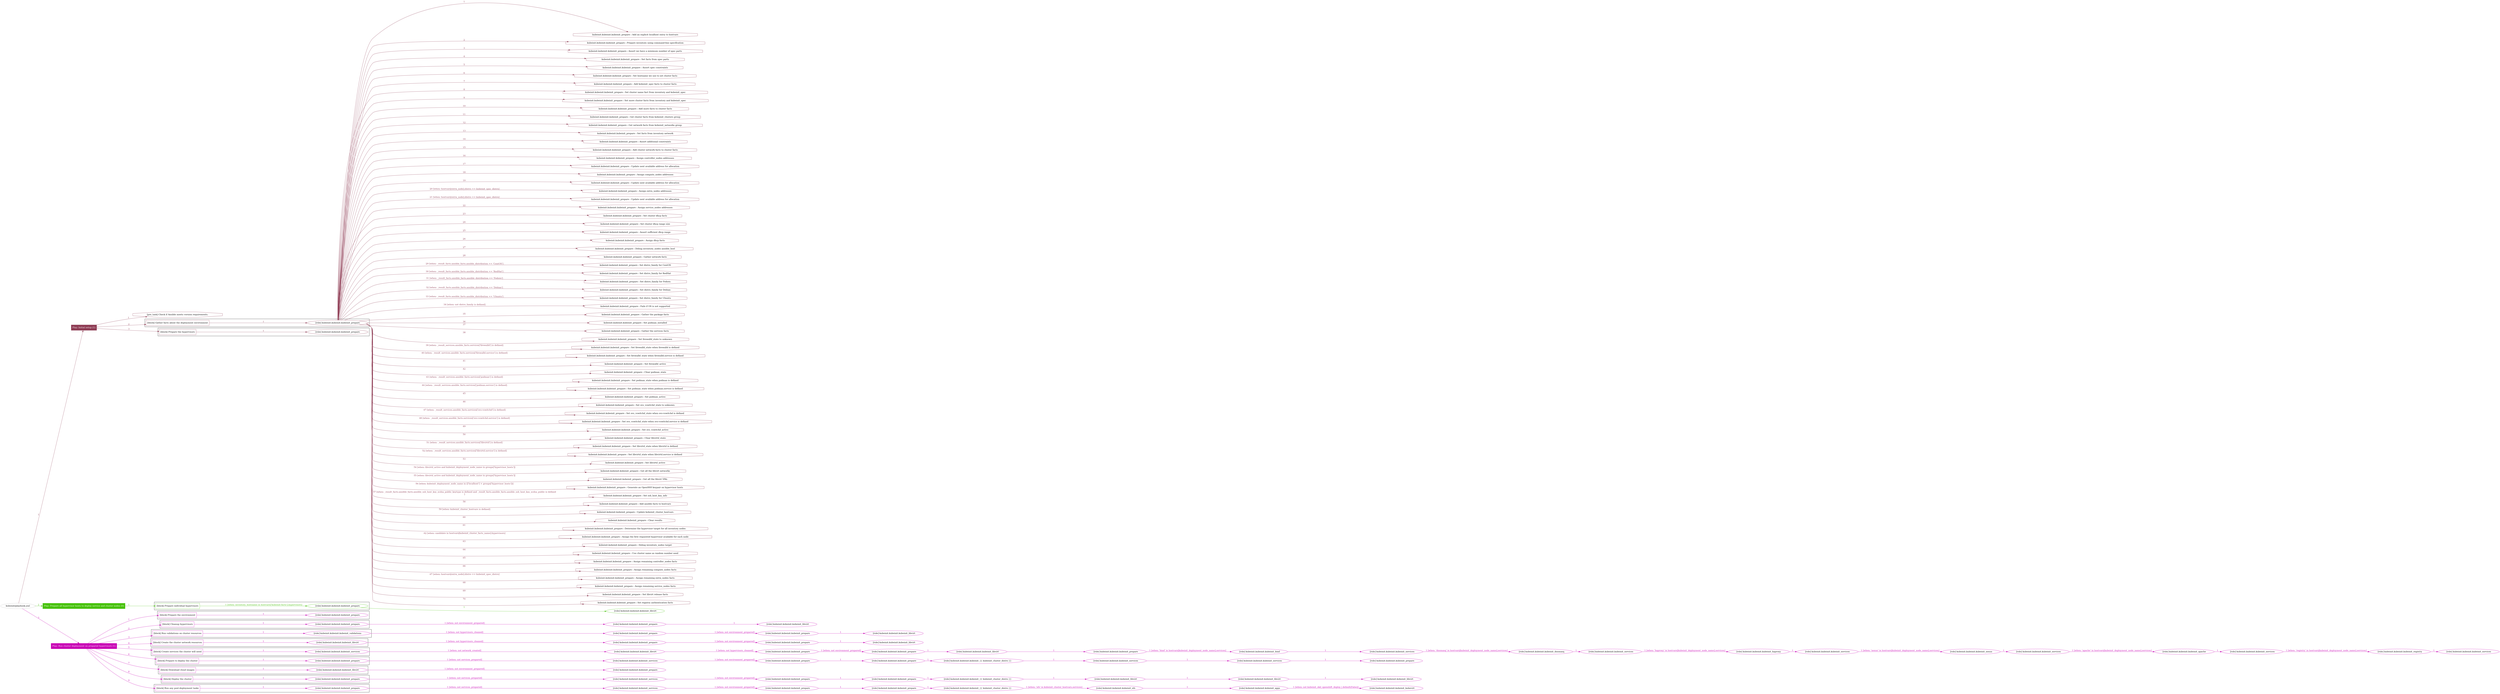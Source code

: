 digraph {
	graph [concentrate=true ordering=in rankdir=LR ratio=fill]
	edge [esep=5 sep=10]
	"kubeinit/playbook.yml" [id=root_node style=dotted]
	play_b53ccc27 [label="Play: Initial setup (1)" color="#8f3d55" fontcolor="#ffffff" id=play_b53ccc27 shape=box style=filled tooltip=localhost]
	"kubeinit/playbook.yml" -> play_b53ccc27 [label="1 " color="#8f3d55" fontcolor="#8f3d55" id=edge_a2b64531 labeltooltip="1 " tooltip="1 "]
	subgraph "kubeinit.kubeinit.kubeinit_prepare" {
		role_eaa604c5 [label="[role] kubeinit.kubeinit.kubeinit_prepare" color="#8f3d55" id=role_eaa604c5 tooltip="kubeinit.kubeinit.kubeinit_prepare"]
		task_4e0486e9 [label="kubeinit.kubeinit.kubeinit_prepare : Add an explicit localhost entry to hostvars" color="#8f3d55" id=task_4e0486e9 shape=octagon tooltip="kubeinit.kubeinit.kubeinit_prepare : Add an explicit localhost entry to hostvars"]
		role_eaa604c5 -> task_4e0486e9 [label="1 " color="#8f3d55" fontcolor="#8f3d55" id=edge_2cb90bc3 labeltooltip="1 " tooltip="1 "]
		task_867fd11f [label="kubeinit.kubeinit.kubeinit_prepare : Prepare inventory using command-line specification" color="#8f3d55" id=task_867fd11f shape=octagon tooltip="kubeinit.kubeinit.kubeinit_prepare : Prepare inventory using command-line specification"]
		role_eaa604c5 -> task_867fd11f [label="2 " color="#8f3d55" fontcolor="#8f3d55" id=edge_69ee9383 labeltooltip="2 " tooltip="2 "]
		task_b3f37970 [label="kubeinit.kubeinit.kubeinit_prepare : Assert we have a minimum number of spec parts" color="#8f3d55" id=task_b3f37970 shape=octagon tooltip="kubeinit.kubeinit.kubeinit_prepare : Assert we have a minimum number of spec parts"]
		role_eaa604c5 -> task_b3f37970 [label="3 " color="#8f3d55" fontcolor="#8f3d55" id=edge_4d21e872 labeltooltip="3 " tooltip="3 "]
		task_48a67c2f [label="kubeinit.kubeinit.kubeinit_prepare : Set facts from spec parts" color="#8f3d55" id=task_48a67c2f shape=octagon tooltip="kubeinit.kubeinit.kubeinit_prepare : Set facts from spec parts"]
		role_eaa604c5 -> task_48a67c2f [label="4 " color="#8f3d55" fontcolor="#8f3d55" id=edge_f0a61752 labeltooltip="4 " tooltip="4 "]
		task_0b2c2084 [label="kubeinit.kubeinit.kubeinit_prepare : Assert spec constraints" color="#8f3d55" id=task_0b2c2084 shape=octagon tooltip="kubeinit.kubeinit.kubeinit_prepare : Assert spec constraints"]
		role_eaa604c5 -> task_0b2c2084 [label="5 " color="#8f3d55" fontcolor="#8f3d55" id=edge_83e2375f labeltooltip="5 " tooltip="5 "]
		task_0965d0aa [label="kubeinit.kubeinit.kubeinit_prepare : Set hostname we use to set cluster facts" color="#8f3d55" id=task_0965d0aa shape=octagon tooltip="kubeinit.kubeinit.kubeinit_prepare : Set hostname we use to set cluster facts"]
		role_eaa604c5 -> task_0965d0aa [label="6 " color="#8f3d55" fontcolor="#8f3d55" id=edge_7f725c3b labeltooltip="6 " tooltip="6 "]
		task_0245fa4d [label="kubeinit.kubeinit.kubeinit_prepare : Add kubeinit_spec facts to cluster facts" color="#8f3d55" id=task_0245fa4d shape=octagon tooltip="kubeinit.kubeinit.kubeinit_prepare : Add kubeinit_spec facts to cluster facts"]
		role_eaa604c5 -> task_0245fa4d [label="7 " color="#8f3d55" fontcolor="#8f3d55" id=edge_f7c30aea labeltooltip="7 " tooltip="7 "]
		task_5cc9433d [label="kubeinit.kubeinit.kubeinit_prepare : Set cluster name fact from inventory and kubeinit_spec" color="#8f3d55" id=task_5cc9433d shape=octagon tooltip="kubeinit.kubeinit.kubeinit_prepare : Set cluster name fact from inventory and kubeinit_spec"]
		role_eaa604c5 -> task_5cc9433d [label="8 " color="#8f3d55" fontcolor="#8f3d55" id=edge_2c65ca0e labeltooltip="8 " tooltip="8 "]
		task_0e101115 [label="kubeinit.kubeinit.kubeinit_prepare : Set more cluster facts from inventory and kubeinit_spec" color="#8f3d55" id=task_0e101115 shape=octagon tooltip="kubeinit.kubeinit.kubeinit_prepare : Set more cluster facts from inventory and kubeinit_spec"]
		role_eaa604c5 -> task_0e101115 [label="9 " color="#8f3d55" fontcolor="#8f3d55" id=edge_b4786874 labeltooltip="9 " tooltip="9 "]
		task_d6265757 [label="kubeinit.kubeinit.kubeinit_prepare : Add more facts to cluster facts" color="#8f3d55" id=task_d6265757 shape=octagon tooltip="kubeinit.kubeinit.kubeinit_prepare : Add more facts to cluster facts"]
		role_eaa604c5 -> task_d6265757 [label="10 " color="#8f3d55" fontcolor="#8f3d55" id=edge_59792735 labeltooltip="10 " tooltip="10 "]
		task_76e09562 [label="kubeinit.kubeinit.kubeinit_prepare : Get cluster facts from kubeinit_clusters group" color="#8f3d55" id=task_76e09562 shape=octagon tooltip="kubeinit.kubeinit.kubeinit_prepare : Get cluster facts from kubeinit_clusters group"]
		role_eaa604c5 -> task_76e09562 [label="11 " color="#8f3d55" fontcolor="#8f3d55" id=edge_8967baab labeltooltip="11 " tooltip="11 "]
		task_b670b0bb [label="kubeinit.kubeinit.kubeinit_prepare : Get network facts from kubeinit_networks group" color="#8f3d55" id=task_b670b0bb shape=octagon tooltip="kubeinit.kubeinit.kubeinit_prepare : Get network facts from kubeinit_networks group"]
		role_eaa604c5 -> task_b670b0bb [label="12 " color="#8f3d55" fontcolor="#8f3d55" id=edge_9dd72fea labeltooltip="12 " tooltip="12 "]
		task_d91a5074 [label="kubeinit.kubeinit.kubeinit_prepare : Set facts from inventory network" color="#8f3d55" id=task_d91a5074 shape=octagon tooltip="kubeinit.kubeinit.kubeinit_prepare : Set facts from inventory network"]
		role_eaa604c5 -> task_d91a5074 [label="13 " color="#8f3d55" fontcolor="#8f3d55" id=edge_726fe489 labeltooltip="13 " tooltip="13 "]
		task_090859c0 [label="kubeinit.kubeinit.kubeinit_prepare : Assert additional constraints" color="#8f3d55" id=task_090859c0 shape=octagon tooltip="kubeinit.kubeinit.kubeinit_prepare : Assert additional constraints"]
		role_eaa604c5 -> task_090859c0 [label="14 " color="#8f3d55" fontcolor="#8f3d55" id=edge_3d830c4d labeltooltip="14 " tooltip="14 "]
		task_b1d04f80 [label="kubeinit.kubeinit.kubeinit_prepare : Add cluster network facts to cluster facts" color="#8f3d55" id=task_b1d04f80 shape=octagon tooltip="kubeinit.kubeinit.kubeinit_prepare : Add cluster network facts to cluster facts"]
		role_eaa604c5 -> task_b1d04f80 [label="15 " color="#8f3d55" fontcolor="#8f3d55" id=edge_efe2c4da labeltooltip="15 " tooltip="15 "]
		task_7257f704 [label="kubeinit.kubeinit.kubeinit_prepare : Assign controller_nodes addresses" color="#8f3d55" id=task_7257f704 shape=octagon tooltip="kubeinit.kubeinit.kubeinit_prepare : Assign controller_nodes addresses"]
		role_eaa604c5 -> task_7257f704 [label="16 " color="#8f3d55" fontcolor="#8f3d55" id=edge_bf18cb77 labeltooltip="16 " tooltip="16 "]
		task_5fca1272 [label="kubeinit.kubeinit.kubeinit_prepare : Update next available address for allocation" color="#8f3d55" id=task_5fca1272 shape=octagon tooltip="kubeinit.kubeinit.kubeinit_prepare : Update next available address for allocation"]
		role_eaa604c5 -> task_5fca1272 [label="17 " color="#8f3d55" fontcolor="#8f3d55" id=edge_38ec794c labeltooltip="17 " tooltip="17 "]
		task_a29eead5 [label="kubeinit.kubeinit.kubeinit_prepare : Assign compute_nodes addresses" color="#8f3d55" id=task_a29eead5 shape=octagon tooltip="kubeinit.kubeinit.kubeinit_prepare : Assign compute_nodes addresses"]
		role_eaa604c5 -> task_a29eead5 [label="18 " color="#8f3d55" fontcolor="#8f3d55" id=edge_3dac15bb labeltooltip="18 " tooltip="18 "]
		task_50302068 [label="kubeinit.kubeinit.kubeinit_prepare : Update next available address for allocation" color="#8f3d55" id=task_50302068 shape=octagon tooltip="kubeinit.kubeinit.kubeinit_prepare : Update next available address for allocation"]
		role_eaa604c5 -> task_50302068 [label="19 " color="#8f3d55" fontcolor="#8f3d55" id=edge_c511b9db labeltooltip="19 " tooltip="19 "]
		task_20b36266 [label="kubeinit.kubeinit.kubeinit_prepare : Assign extra_nodes addresses" color="#8f3d55" id=task_20b36266 shape=octagon tooltip="kubeinit.kubeinit.kubeinit_prepare : Assign extra_nodes addresses"]
		role_eaa604c5 -> task_20b36266 [label="20 [when: hostvars[extra_node].distro == kubeinit_spec_distro]" color="#8f3d55" fontcolor="#8f3d55" id=edge_87ab4d24 labeltooltip="20 [when: hostvars[extra_node].distro == kubeinit_spec_distro]" tooltip="20 [when: hostvars[extra_node].distro == kubeinit_spec_distro]"]
		task_471783a5 [label="kubeinit.kubeinit.kubeinit_prepare : Update next available address for allocation" color="#8f3d55" id=task_471783a5 shape=octagon tooltip="kubeinit.kubeinit.kubeinit_prepare : Update next available address for allocation"]
		role_eaa604c5 -> task_471783a5 [label="21 [when: hostvars[extra_node].distro == kubeinit_spec_distro]" color="#8f3d55" fontcolor="#8f3d55" id=edge_e97cd50e labeltooltip="21 [when: hostvars[extra_node].distro == kubeinit_spec_distro]" tooltip="21 [when: hostvars[extra_node].distro == kubeinit_spec_distro]"]
		task_e3bc59cd [label="kubeinit.kubeinit.kubeinit_prepare : Assign service_nodes addresses" color="#8f3d55" id=task_e3bc59cd shape=octagon tooltip="kubeinit.kubeinit.kubeinit_prepare : Assign service_nodes addresses"]
		role_eaa604c5 -> task_e3bc59cd [label="22 " color="#8f3d55" fontcolor="#8f3d55" id=edge_72684c02 labeltooltip="22 " tooltip="22 "]
		task_f1edf7f3 [label="kubeinit.kubeinit.kubeinit_prepare : Set cluster dhcp facts" color="#8f3d55" id=task_f1edf7f3 shape=octagon tooltip="kubeinit.kubeinit.kubeinit_prepare : Set cluster dhcp facts"]
		role_eaa604c5 -> task_f1edf7f3 [label="23 " color="#8f3d55" fontcolor="#8f3d55" id=edge_adda6da7 labeltooltip="23 " tooltip="23 "]
		task_5ecb8f6b [label="kubeinit.kubeinit.kubeinit_prepare : Set cluster dhcp range size" color="#8f3d55" id=task_5ecb8f6b shape=octagon tooltip="kubeinit.kubeinit.kubeinit_prepare : Set cluster dhcp range size"]
		role_eaa604c5 -> task_5ecb8f6b [label="24 " color="#8f3d55" fontcolor="#8f3d55" id=edge_7b5ee039 labeltooltip="24 " tooltip="24 "]
		task_13624d37 [label="kubeinit.kubeinit.kubeinit_prepare : Assert sufficient dhcp range" color="#8f3d55" id=task_13624d37 shape=octagon tooltip="kubeinit.kubeinit.kubeinit_prepare : Assert sufficient dhcp range"]
		role_eaa604c5 -> task_13624d37 [label="25 " color="#8f3d55" fontcolor="#8f3d55" id=edge_f013fd71 labeltooltip="25 " tooltip="25 "]
		task_36623e76 [label="kubeinit.kubeinit.kubeinit_prepare : Assign dhcp facts" color="#8f3d55" id=task_36623e76 shape=octagon tooltip="kubeinit.kubeinit.kubeinit_prepare : Assign dhcp facts"]
		role_eaa604c5 -> task_36623e76 [label="26 " color="#8f3d55" fontcolor="#8f3d55" id=edge_12ba1a0d labeltooltip="26 " tooltip="26 "]
		task_4d5a2288 [label="kubeinit.kubeinit.kubeinit_prepare : Debug inventory_nodes ansible_host" color="#8f3d55" id=task_4d5a2288 shape=octagon tooltip="kubeinit.kubeinit.kubeinit_prepare : Debug inventory_nodes ansible_host"]
		role_eaa604c5 -> task_4d5a2288 [label="27 " color="#8f3d55" fontcolor="#8f3d55" id=edge_98aa1bbb labeltooltip="27 " tooltip="27 "]
		task_7537fa9d [label="kubeinit.kubeinit.kubeinit_prepare : Gather network facts" color="#8f3d55" id=task_7537fa9d shape=octagon tooltip="kubeinit.kubeinit.kubeinit_prepare : Gather network facts"]
		role_eaa604c5 -> task_7537fa9d [label="28 " color="#8f3d55" fontcolor="#8f3d55" id=edge_03d0be12 labeltooltip="28 " tooltip="28 "]
		task_47b14a19 [label="kubeinit.kubeinit.kubeinit_prepare : Set distro_family for CentOS" color="#8f3d55" id=task_47b14a19 shape=octagon tooltip="kubeinit.kubeinit.kubeinit_prepare : Set distro_family for CentOS"]
		role_eaa604c5 -> task_47b14a19 [label="29 [when: _result_facts.ansible_facts.ansible_distribution == 'CentOS']" color="#8f3d55" fontcolor="#8f3d55" id=edge_46a9d71e labeltooltip="29 [when: _result_facts.ansible_facts.ansible_distribution == 'CentOS']" tooltip="29 [when: _result_facts.ansible_facts.ansible_distribution == 'CentOS']"]
		task_66a5dd86 [label="kubeinit.kubeinit.kubeinit_prepare : Set distro_family for RedHat" color="#8f3d55" id=task_66a5dd86 shape=octagon tooltip="kubeinit.kubeinit.kubeinit_prepare : Set distro_family for RedHat"]
		role_eaa604c5 -> task_66a5dd86 [label="30 [when: _result_facts.ansible_facts.ansible_distribution == 'RedHat']" color="#8f3d55" fontcolor="#8f3d55" id=edge_68a07678 labeltooltip="30 [when: _result_facts.ansible_facts.ansible_distribution == 'RedHat']" tooltip="30 [when: _result_facts.ansible_facts.ansible_distribution == 'RedHat']"]
		task_d8217acc [label="kubeinit.kubeinit.kubeinit_prepare : Set distro_family for Fedora" color="#8f3d55" id=task_d8217acc shape=octagon tooltip="kubeinit.kubeinit.kubeinit_prepare : Set distro_family for Fedora"]
		role_eaa604c5 -> task_d8217acc [label="31 [when: _result_facts.ansible_facts.ansible_distribution == 'Fedora']" color="#8f3d55" fontcolor="#8f3d55" id=edge_d3ee2706 labeltooltip="31 [when: _result_facts.ansible_facts.ansible_distribution == 'Fedora']" tooltip="31 [when: _result_facts.ansible_facts.ansible_distribution == 'Fedora']"]
		task_f74087ba [label="kubeinit.kubeinit.kubeinit_prepare : Set distro_family for Debian" color="#8f3d55" id=task_f74087ba shape=octagon tooltip="kubeinit.kubeinit.kubeinit_prepare : Set distro_family for Debian"]
		role_eaa604c5 -> task_f74087ba [label="32 [when: _result_facts.ansible_facts.ansible_distribution == 'Debian']" color="#8f3d55" fontcolor="#8f3d55" id=edge_fa9cda51 labeltooltip="32 [when: _result_facts.ansible_facts.ansible_distribution == 'Debian']" tooltip="32 [when: _result_facts.ansible_facts.ansible_distribution == 'Debian']"]
		task_5366e9f8 [label="kubeinit.kubeinit.kubeinit_prepare : Set distro_family for Ubuntu" color="#8f3d55" id=task_5366e9f8 shape=octagon tooltip="kubeinit.kubeinit.kubeinit_prepare : Set distro_family for Ubuntu"]
		role_eaa604c5 -> task_5366e9f8 [label="33 [when: _result_facts.ansible_facts.ansible_distribution == 'Ubuntu']" color="#8f3d55" fontcolor="#8f3d55" id=edge_f361af47 labeltooltip="33 [when: _result_facts.ansible_facts.ansible_distribution == 'Ubuntu']" tooltip="33 [when: _result_facts.ansible_facts.ansible_distribution == 'Ubuntu']"]
		task_478a6d43 [label="kubeinit.kubeinit.kubeinit_prepare : Fails if OS is not supported" color="#8f3d55" id=task_478a6d43 shape=octagon tooltip="kubeinit.kubeinit.kubeinit_prepare : Fails if OS is not supported"]
		role_eaa604c5 -> task_478a6d43 [label="34 [when: not distro_family is defined]" color="#8f3d55" fontcolor="#8f3d55" id=edge_91b6ad19 labeltooltip="34 [when: not distro_family is defined]" tooltip="34 [when: not distro_family is defined]"]
		task_d9a7777e [label="kubeinit.kubeinit.kubeinit_prepare : Gather the package facts" color="#8f3d55" id=task_d9a7777e shape=octagon tooltip="kubeinit.kubeinit.kubeinit_prepare : Gather the package facts"]
		role_eaa604c5 -> task_d9a7777e [label="35 " color="#8f3d55" fontcolor="#8f3d55" id=edge_eaddbc5a labeltooltip="35 " tooltip="35 "]
		task_9690ca39 [label="kubeinit.kubeinit.kubeinit_prepare : Set podman_installed" color="#8f3d55" id=task_9690ca39 shape=octagon tooltip="kubeinit.kubeinit.kubeinit_prepare : Set podman_installed"]
		role_eaa604c5 -> task_9690ca39 [label="36 " color="#8f3d55" fontcolor="#8f3d55" id=edge_415b3731 labeltooltip="36 " tooltip="36 "]
		task_cac86dc0 [label="kubeinit.kubeinit.kubeinit_prepare : Gather the services facts" color="#8f3d55" id=task_cac86dc0 shape=octagon tooltip="kubeinit.kubeinit.kubeinit_prepare : Gather the services facts"]
		role_eaa604c5 -> task_cac86dc0 [label="37 " color="#8f3d55" fontcolor="#8f3d55" id=edge_020d3ff1 labeltooltip="37 " tooltip="37 "]
		task_39c449c6 [label="kubeinit.kubeinit.kubeinit_prepare : Set firewalld_state to unknown" color="#8f3d55" id=task_39c449c6 shape=octagon tooltip="kubeinit.kubeinit.kubeinit_prepare : Set firewalld_state to unknown"]
		role_eaa604c5 -> task_39c449c6 [label="38 " color="#8f3d55" fontcolor="#8f3d55" id=edge_91c24b8f labeltooltip="38 " tooltip="38 "]
		task_d6422fed [label="kubeinit.kubeinit.kubeinit_prepare : Set firewalld_state when firewalld is defined" color="#8f3d55" id=task_d6422fed shape=octagon tooltip="kubeinit.kubeinit.kubeinit_prepare : Set firewalld_state when firewalld is defined"]
		role_eaa604c5 -> task_d6422fed [label="39 [when: _result_services.ansible_facts.services['firewalld'] is defined]" color="#8f3d55" fontcolor="#8f3d55" id=edge_3ffb337c labeltooltip="39 [when: _result_services.ansible_facts.services['firewalld'] is defined]" tooltip="39 [when: _result_services.ansible_facts.services['firewalld'] is defined]"]
		task_8d65c3bf [label="kubeinit.kubeinit.kubeinit_prepare : Set firewalld_state when firewalld.service is defined" color="#8f3d55" id=task_8d65c3bf shape=octagon tooltip="kubeinit.kubeinit.kubeinit_prepare : Set firewalld_state when firewalld.service is defined"]
		role_eaa604c5 -> task_8d65c3bf [label="40 [when: _result_services.ansible_facts.services['firewalld.service'] is defined]" color="#8f3d55" fontcolor="#8f3d55" id=edge_150c0c70 labeltooltip="40 [when: _result_services.ansible_facts.services['firewalld.service'] is defined]" tooltip="40 [when: _result_services.ansible_facts.services['firewalld.service'] is defined]"]
		task_e18ad85c [label="kubeinit.kubeinit.kubeinit_prepare : Set firewalld_active" color="#8f3d55" id=task_e18ad85c shape=octagon tooltip="kubeinit.kubeinit.kubeinit_prepare : Set firewalld_active"]
		role_eaa604c5 -> task_e18ad85c [label="41 " color="#8f3d55" fontcolor="#8f3d55" id=edge_e0c40d2e labeltooltip="41 " tooltip="41 "]
		task_cf801f4a [label="kubeinit.kubeinit.kubeinit_prepare : Clear podman_state" color="#8f3d55" id=task_cf801f4a shape=octagon tooltip="kubeinit.kubeinit.kubeinit_prepare : Clear podman_state"]
		role_eaa604c5 -> task_cf801f4a [label="42 " color="#8f3d55" fontcolor="#8f3d55" id=edge_7aebba25 labeltooltip="42 " tooltip="42 "]
		task_8fe79e8f [label="kubeinit.kubeinit.kubeinit_prepare : Set podman_state when podman is defined" color="#8f3d55" id=task_8fe79e8f shape=octagon tooltip="kubeinit.kubeinit.kubeinit_prepare : Set podman_state when podman is defined"]
		role_eaa604c5 -> task_8fe79e8f [label="43 [when: _result_services.ansible_facts.services['podman'] is defined]" color="#8f3d55" fontcolor="#8f3d55" id=edge_c4a16144 labeltooltip="43 [when: _result_services.ansible_facts.services['podman'] is defined]" tooltip="43 [when: _result_services.ansible_facts.services['podman'] is defined]"]
		task_33697f8d [label="kubeinit.kubeinit.kubeinit_prepare : Set podman_state when podman.service is defined" color="#8f3d55" id=task_33697f8d shape=octagon tooltip="kubeinit.kubeinit.kubeinit_prepare : Set podman_state when podman.service is defined"]
		role_eaa604c5 -> task_33697f8d [label="44 [when: _result_services.ansible_facts.services['podman.service'] is defined]" color="#8f3d55" fontcolor="#8f3d55" id=edge_58234830 labeltooltip="44 [when: _result_services.ansible_facts.services['podman.service'] is defined]" tooltip="44 [when: _result_services.ansible_facts.services['podman.service'] is defined]"]
		task_e28ce18f [label="kubeinit.kubeinit.kubeinit_prepare : Set podman_active" color="#8f3d55" id=task_e28ce18f shape=octagon tooltip="kubeinit.kubeinit.kubeinit_prepare : Set podman_active"]
		role_eaa604c5 -> task_e28ce18f [label="45 " color="#8f3d55" fontcolor="#8f3d55" id=edge_1739e597 labeltooltip="45 " tooltip="45 "]
		task_df50178b [label="kubeinit.kubeinit.kubeinit_prepare : Set ovs_vswitchd_state to unknown" color="#8f3d55" id=task_df50178b shape=octagon tooltip="kubeinit.kubeinit.kubeinit_prepare : Set ovs_vswitchd_state to unknown"]
		role_eaa604c5 -> task_df50178b [label="46 " color="#8f3d55" fontcolor="#8f3d55" id=edge_554bf47f labeltooltip="46 " tooltip="46 "]
		task_8ebd2424 [label="kubeinit.kubeinit.kubeinit_prepare : Set ovs_vswitchd_state when ovs-vswitchd is defined" color="#8f3d55" id=task_8ebd2424 shape=octagon tooltip="kubeinit.kubeinit.kubeinit_prepare : Set ovs_vswitchd_state when ovs-vswitchd is defined"]
		role_eaa604c5 -> task_8ebd2424 [label="47 [when: _result_services.ansible_facts.services['ovs-vswitchd'] is defined]" color="#8f3d55" fontcolor="#8f3d55" id=edge_06d86786 labeltooltip="47 [when: _result_services.ansible_facts.services['ovs-vswitchd'] is defined]" tooltip="47 [when: _result_services.ansible_facts.services['ovs-vswitchd'] is defined]"]
		task_4af6f435 [label="kubeinit.kubeinit.kubeinit_prepare : Set ovs_vswitchd_state when ovs-vswitchd.service is defined" color="#8f3d55" id=task_4af6f435 shape=octagon tooltip="kubeinit.kubeinit.kubeinit_prepare : Set ovs_vswitchd_state when ovs-vswitchd.service is defined"]
		role_eaa604c5 -> task_4af6f435 [label="48 [when: _result_services.ansible_facts.services['ovs-vswitchd.service'] is defined]" color="#8f3d55" fontcolor="#8f3d55" id=edge_aee50626 labeltooltip="48 [when: _result_services.ansible_facts.services['ovs-vswitchd.service'] is defined]" tooltip="48 [when: _result_services.ansible_facts.services['ovs-vswitchd.service'] is defined]"]
		task_dbd3c14f [label="kubeinit.kubeinit.kubeinit_prepare : Set ovs_vswitchd_active" color="#8f3d55" id=task_dbd3c14f shape=octagon tooltip="kubeinit.kubeinit.kubeinit_prepare : Set ovs_vswitchd_active"]
		role_eaa604c5 -> task_dbd3c14f [label="49 " color="#8f3d55" fontcolor="#8f3d55" id=edge_20a30327 labeltooltip="49 " tooltip="49 "]
		task_b5b3994c [label="kubeinit.kubeinit.kubeinit_prepare : Clear libvirtd_state" color="#8f3d55" id=task_b5b3994c shape=octagon tooltip="kubeinit.kubeinit.kubeinit_prepare : Clear libvirtd_state"]
		role_eaa604c5 -> task_b5b3994c [label="50 " color="#8f3d55" fontcolor="#8f3d55" id=edge_ff8bffff labeltooltip="50 " tooltip="50 "]
		task_cae2dbb7 [label="kubeinit.kubeinit.kubeinit_prepare : Set libvirtd_state when libvirtd is defined" color="#8f3d55" id=task_cae2dbb7 shape=octagon tooltip="kubeinit.kubeinit.kubeinit_prepare : Set libvirtd_state when libvirtd is defined"]
		role_eaa604c5 -> task_cae2dbb7 [label="51 [when: _result_services.ansible_facts.services['libvirtd'] is defined]" color="#8f3d55" fontcolor="#8f3d55" id=edge_22b71362 labeltooltip="51 [when: _result_services.ansible_facts.services['libvirtd'] is defined]" tooltip="51 [when: _result_services.ansible_facts.services['libvirtd'] is defined]"]
		task_289d2b8f [label="kubeinit.kubeinit.kubeinit_prepare : Set libvirtd_state when libvirtd.service is defined" color="#8f3d55" id=task_289d2b8f shape=octagon tooltip="kubeinit.kubeinit.kubeinit_prepare : Set libvirtd_state when libvirtd.service is defined"]
		role_eaa604c5 -> task_289d2b8f [label="52 [when: _result_services.ansible_facts.services['libvirtd.service'] is defined]" color="#8f3d55" fontcolor="#8f3d55" id=edge_90a1e5a3 labeltooltip="52 [when: _result_services.ansible_facts.services['libvirtd.service'] is defined]" tooltip="52 [when: _result_services.ansible_facts.services['libvirtd.service'] is defined]"]
		task_26e7b0c5 [label="kubeinit.kubeinit.kubeinit_prepare : Set libvirtd_active" color="#8f3d55" id=task_26e7b0c5 shape=octagon tooltip="kubeinit.kubeinit.kubeinit_prepare : Set libvirtd_active"]
		role_eaa604c5 -> task_26e7b0c5 [label="53 " color="#8f3d55" fontcolor="#8f3d55" id=edge_022b745c labeltooltip="53 " tooltip="53 "]
		task_21da26d1 [label="kubeinit.kubeinit.kubeinit_prepare : Get all the libvirt networks" color="#8f3d55" id=task_21da26d1 shape=octagon tooltip="kubeinit.kubeinit.kubeinit_prepare : Get all the libvirt networks"]
		role_eaa604c5 -> task_21da26d1 [label="54 [when: libvirtd_active and kubeinit_deployment_node_name in groups['hypervisor_hosts']]" color="#8f3d55" fontcolor="#8f3d55" id=edge_9121dd46 labeltooltip="54 [when: libvirtd_active and kubeinit_deployment_node_name in groups['hypervisor_hosts']]" tooltip="54 [when: libvirtd_active and kubeinit_deployment_node_name in groups['hypervisor_hosts']]"]
		task_7c16bc52 [label="kubeinit.kubeinit.kubeinit_prepare : Get all the libvirt VMs" color="#8f3d55" id=task_7c16bc52 shape=octagon tooltip="kubeinit.kubeinit.kubeinit_prepare : Get all the libvirt VMs"]
		role_eaa604c5 -> task_7c16bc52 [label="55 [when: libvirtd_active and kubeinit_deployment_node_name in groups['hypervisor_hosts']]" color="#8f3d55" fontcolor="#8f3d55" id=edge_88e07a96 labeltooltip="55 [when: libvirtd_active and kubeinit_deployment_node_name in groups['hypervisor_hosts']]" tooltip="55 [when: libvirtd_active and kubeinit_deployment_node_name in groups['hypervisor_hosts']]"]
		task_1af77ad1 [label="kubeinit.kubeinit.kubeinit_prepare : Generate an OpenSSH keypair on hypervisor hosts" color="#8f3d55" id=task_1af77ad1 shape=octagon tooltip="kubeinit.kubeinit.kubeinit_prepare : Generate an OpenSSH keypair on hypervisor hosts"]
		role_eaa604c5 -> task_1af77ad1 [label="56 [when: kubeinit_deployment_node_name in (['localhost'] + groups['hypervisor_hosts'])]" color="#8f3d55" fontcolor="#8f3d55" id=edge_9948625a labeltooltip="56 [when: kubeinit_deployment_node_name in (['localhost'] + groups['hypervisor_hosts'])]" tooltip="56 [when: kubeinit_deployment_node_name in (['localhost'] + groups['hypervisor_hosts'])]"]
		task_62a838bf [label="kubeinit.kubeinit.kubeinit_prepare : Set ssh_host_key_info" color="#8f3d55" id=task_62a838bf shape=octagon tooltip="kubeinit.kubeinit.kubeinit_prepare : Set ssh_host_key_info"]
		role_eaa604c5 -> task_62a838bf [label="57 [when: _result_facts.ansible_facts.ansible_ssh_host_key_ecdsa_public_keytype is defined and _result_facts.ansible_facts.ansible_ssh_host_key_ecdsa_public is defined
]" color="#8f3d55" fontcolor="#8f3d55" id=edge_202697ee labeltooltip="57 [when: _result_facts.ansible_facts.ansible_ssh_host_key_ecdsa_public_keytype is defined and _result_facts.ansible_facts.ansible_ssh_host_key_ecdsa_public is defined
]" tooltip="57 [when: _result_facts.ansible_facts.ansible_ssh_host_key_ecdsa_public_keytype is defined and _result_facts.ansible_facts.ansible_ssh_host_key_ecdsa_public is defined
]"]
		task_5d25bd8d [label="kubeinit.kubeinit.kubeinit_prepare : Add ansible facts to hostvars" color="#8f3d55" id=task_5d25bd8d shape=octagon tooltip="kubeinit.kubeinit.kubeinit_prepare : Add ansible facts to hostvars"]
		role_eaa604c5 -> task_5d25bd8d [label="58 " color="#8f3d55" fontcolor="#8f3d55" id=edge_a9031830 labeltooltip="58 " tooltip="58 "]
		task_3eab1c7d [label="kubeinit.kubeinit.kubeinit_prepare : Update kubeinit_cluster_hostvars" color="#8f3d55" id=task_3eab1c7d shape=octagon tooltip="kubeinit.kubeinit.kubeinit_prepare : Update kubeinit_cluster_hostvars"]
		role_eaa604c5 -> task_3eab1c7d [label="59 [when: kubeinit_cluster_hostvars is defined]" color="#8f3d55" fontcolor="#8f3d55" id=edge_de2dae13 labeltooltip="59 [when: kubeinit_cluster_hostvars is defined]" tooltip="59 [when: kubeinit_cluster_hostvars is defined]"]
		task_5cdfff9b [label="kubeinit.kubeinit.kubeinit_prepare : Clear results" color="#8f3d55" id=task_5cdfff9b shape=octagon tooltip="kubeinit.kubeinit.kubeinit_prepare : Clear results"]
		role_eaa604c5 -> task_5cdfff9b [label="60 " color="#8f3d55" fontcolor="#8f3d55" id=edge_5e263871 labeltooltip="60 " tooltip="60 "]
		task_ece8bc03 [label="kubeinit.kubeinit.kubeinit_prepare : Determine the hypervisor target for all inventory nodes" color="#8f3d55" id=task_ece8bc03 shape=octagon tooltip="kubeinit.kubeinit.kubeinit_prepare : Determine the hypervisor target for all inventory nodes"]
		role_eaa604c5 -> task_ece8bc03 [label="61 " color="#8f3d55" fontcolor="#8f3d55" id=edge_73a2e576 labeltooltip="61 " tooltip="61 "]
		task_19c0e8bf [label="kubeinit.kubeinit.kubeinit_prepare : Assign the first requested hypervisor available for each node" color="#8f3d55" id=task_19c0e8bf shape=octagon tooltip="kubeinit.kubeinit.kubeinit_prepare : Assign the first requested hypervisor available for each node"]
		role_eaa604c5 -> task_19c0e8bf [label="62 [when: candidate in hostvars[kubeinit_cluster_facts_name].hypervisors]" color="#8f3d55" fontcolor="#8f3d55" id=edge_f1901f73 labeltooltip="62 [when: candidate in hostvars[kubeinit_cluster_facts_name].hypervisors]" tooltip="62 [when: candidate in hostvars[kubeinit_cluster_facts_name].hypervisors]"]
		task_0a64694c [label="kubeinit.kubeinit.kubeinit_prepare : Debug inventory_nodes target" color="#8f3d55" id=task_0a64694c shape=octagon tooltip="kubeinit.kubeinit.kubeinit_prepare : Debug inventory_nodes target"]
		role_eaa604c5 -> task_0a64694c [label="63 " color="#8f3d55" fontcolor="#8f3d55" id=edge_068c8340 labeltooltip="63 " tooltip="63 "]
		task_345b8d41 [label="kubeinit.kubeinit.kubeinit_prepare : Use cluster name as random number seed" color="#8f3d55" id=task_345b8d41 shape=octagon tooltip="kubeinit.kubeinit.kubeinit_prepare : Use cluster name as random number seed"]
		role_eaa604c5 -> task_345b8d41 [label="64 " color="#8f3d55" fontcolor="#8f3d55" id=edge_528ee581 labeltooltip="64 " tooltip="64 "]
		task_4661fffa [label="kubeinit.kubeinit.kubeinit_prepare : Assign remaining controller_nodes facts" color="#8f3d55" id=task_4661fffa shape=octagon tooltip="kubeinit.kubeinit.kubeinit_prepare : Assign remaining controller_nodes facts"]
		role_eaa604c5 -> task_4661fffa [label="65 " color="#8f3d55" fontcolor="#8f3d55" id=edge_c76168be labeltooltip="65 " tooltip="65 "]
		task_b27fb7ac [label="kubeinit.kubeinit.kubeinit_prepare : Assign remaining compute_nodes facts" color="#8f3d55" id=task_b27fb7ac shape=octagon tooltip="kubeinit.kubeinit.kubeinit_prepare : Assign remaining compute_nodes facts"]
		role_eaa604c5 -> task_b27fb7ac [label="66 " color="#8f3d55" fontcolor="#8f3d55" id=edge_ab7536bc labeltooltip="66 " tooltip="66 "]
		task_8d02eafa [label="kubeinit.kubeinit.kubeinit_prepare : Assign remaining extra_nodes facts" color="#8f3d55" id=task_8d02eafa shape=octagon tooltip="kubeinit.kubeinit.kubeinit_prepare : Assign remaining extra_nodes facts"]
		role_eaa604c5 -> task_8d02eafa [label="67 [when: hostvars[extra_node].distro == kubeinit_spec_distro]" color="#8f3d55" fontcolor="#8f3d55" id=edge_83116a92 labeltooltip="67 [when: hostvars[extra_node].distro == kubeinit_spec_distro]" tooltip="67 [when: hostvars[extra_node].distro == kubeinit_spec_distro]"]
		task_8463f1f4 [label="kubeinit.kubeinit.kubeinit_prepare : Assign remaining service_nodes facts" color="#8f3d55" id=task_8463f1f4 shape=octagon tooltip="kubeinit.kubeinit.kubeinit_prepare : Assign remaining service_nodes facts"]
		role_eaa604c5 -> task_8463f1f4 [label="68 " color="#8f3d55" fontcolor="#8f3d55" id=edge_868ca411 labeltooltip="68 " tooltip="68 "]
		task_fdd90797 [label="kubeinit.kubeinit.kubeinit_prepare : Set libvirt release facts" color="#8f3d55" id=task_fdd90797 shape=octagon tooltip="kubeinit.kubeinit.kubeinit_prepare : Set libvirt release facts"]
		role_eaa604c5 -> task_fdd90797 [label="69 " color="#8f3d55" fontcolor="#8f3d55" id=edge_e5409281 labeltooltip="69 " tooltip="69 "]
		task_4181d7c8 [label="kubeinit.kubeinit.kubeinit_prepare : Set registry authentication facts" color="#8f3d55" id=task_4181d7c8 shape=octagon tooltip="kubeinit.kubeinit.kubeinit_prepare : Set registry authentication facts"]
		role_eaa604c5 -> task_4181d7c8 [label="70 " color="#8f3d55" fontcolor="#8f3d55" id=edge_8e74c29d labeltooltip="70 " tooltip="70 "]
	}
	subgraph "kubeinit.kubeinit.kubeinit_prepare" {
		role_1aa0acac [label="[role] kubeinit.kubeinit.kubeinit_prepare" color="#8f3d55" id=role_1aa0acac tooltip="kubeinit.kubeinit.kubeinit_prepare"]
	}
	subgraph "Play: Initial setup (1)" {
		pre_task_ad00057a [label="[pre_task] Check if Ansible meets version requirements." color="#8f3d55" id=pre_task_ad00057a shape=octagon tooltip="Check if Ansible meets version requirements."]
		play_b53ccc27 -> pre_task_ad00057a [label="1 " color="#8f3d55" fontcolor="#8f3d55" id=edge_0e30a997 labeltooltip="1 " tooltip="1 "]
		play_b53ccc27 -> block_90c13c98 [label=2 color="#8f3d55" fontcolor="#8f3d55" id=edge_50279ce3 labeltooltip=2 tooltip=2]
		subgraph cluster_block_90c13c98 {
			block_90c13c98 [label="[block] Gather facts about the deployment environment" color="#8f3d55" id=block_90c13c98 labeltooltip="Gather facts about the deployment environment" shape=box tooltip="Gather facts about the deployment environment"]
			block_90c13c98 -> role_eaa604c5 [label="1 " color="#8f3d55" fontcolor="#8f3d55" id=edge_648b36da labeltooltip="1 " tooltip="1 "]
		}
		play_b53ccc27 -> block_611607d5 [label=3 color="#8f3d55" fontcolor="#8f3d55" id=edge_08c1c1d1 labeltooltip=3 tooltip=3]
		subgraph cluster_block_611607d5 {
			block_611607d5 [label="[block] Prepare the hypervisors" color="#8f3d55" id=block_611607d5 labeltooltip="Prepare the hypervisors" shape=box tooltip="Prepare the hypervisors"]
			block_611607d5 -> role_1aa0acac [label="1 " color="#8f3d55" fontcolor="#8f3d55" id=edge_e562b025 labeltooltip="1 " tooltip="1 "]
		}
	}
	play_374768b0 [label="Play: Prepare all hypervisor hosts to deploy service and cluster nodes (0)" color="#47c20a" fontcolor="#ffffff" id=play_374768b0 shape=box style=filled tooltip="Play: Prepare all hypervisor hosts to deploy service and cluster nodes (0)"]
	"kubeinit/playbook.yml" -> play_374768b0 [label="2 " color="#47c20a" fontcolor="#47c20a" id=edge_6b64fa32 labeltooltip="2 " tooltip="2 "]
	subgraph "kubeinit.kubeinit.kubeinit_libvirt" {
		role_c6c9a93f [label="[role] kubeinit.kubeinit.kubeinit_libvirt" color="#47c20a" id=role_c6c9a93f tooltip="kubeinit.kubeinit.kubeinit_libvirt"]
	}
	subgraph "kubeinit.kubeinit.kubeinit_prepare" {
		role_361911b2 [label="[role] kubeinit.kubeinit.kubeinit_prepare" color="#47c20a" id=role_361911b2 tooltip="kubeinit.kubeinit.kubeinit_prepare"]
		role_361911b2 -> role_c6c9a93f [label="1 " color="#47c20a" fontcolor="#47c20a" id=edge_99c99758 labeltooltip="1 " tooltip="1 "]
	}
	subgraph "Play: Prepare all hypervisor hosts to deploy service and cluster nodes (0)" {
		play_374768b0 -> block_3929a970 [label=1 color="#47c20a" fontcolor="#47c20a" id=edge_49c0574f labeltooltip=1 tooltip=1]
		subgraph cluster_block_3929a970 {
			block_3929a970 [label="[block] Prepare individual hypervisors" color="#47c20a" id=block_3929a970 labeltooltip="Prepare individual hypervisors" shape=box tooltip="Prepare individual hypervisors"]
			block_3929a970 -> role_361911b2 [label="1 [when: inventory_hostname in hostvars['kubeinit-facts'].hypervisors]" color="#47c20a" fontcolor="#47c20a" id=edge_aa1c5306 labeltooltip="1 [when: inventory_hostname in hostvars['kubeinit-facts'].hypervisors]" tooltip="1 [when: inventory_hostname in hostvars['kubeinit-facts'].hypervisors]"]
		}
	}
	play_dc231dcc [label="Play: Run cluster deployment on prepared hypervisors (1)" color="#c903b5" fontcolor="#ffffff" id=play_dc231dcc shape=box style=filled tooltip=localhost]
	"kubeinit/playbook.yml" -> play_dc231dcc [label="3 " color="#c903b5" fontcolor="#c903b5" id=edge_0d6f6a25 labeltooltip="3 " tooltip="3 "]
	subgraph "kubeinit.kubeinit.kubeinit_prepare" {
		role_30903fd5 [label="[role] kubeinit.kubeinit.kubeinit_prepare" color="#c903b5" id=role_30903fd5 tooltip="kubeinit.kubeinit.kubeinit_prepare"]
	}
	subgraph "kubeinit.kubeinit.kubeinit_libvirt" {
		role_a250a994 [label="[role] kubeinit.kubeinit.kubeinit_libvirt" color="#c903b5" id=role_a250a994 tooltip="kubeinit.kubeinit.kubeinit_libvirt"]
	}
	subgraph "kubeinit.kubeinit.kubeinit_prepare" {
		role_802da582 [label="[role] kubeinit.kubeinit.kubeinit_prepare" color="#c903b5" id=role_802da582 tooltip="kubeinit.kubeinit.kubeinit_prepare"]
		role_802da582 -> role_a250a994 [label="1 " color="#c903b5" fontcolor="#c903b5" id=edge_32f45668 labeltooltip="1 " tooltip="1 "]
	}
	subgraph "kubeinit.kubeinit.kubeinit_prepare" {
		role_60842ec0 [label="[role] kubeinit.kubeinit.kubeinit_prepare" color="#c903b5" id=role_60842ec0 tooltip="kubeinit.kubeinit.kubeinit_prepare"]
		role_60842ec0 -> role_802da582 [label="1 [when: not environment_prepared]" color="#c903b5" fontcolor="#c903b5" id=edge_99c79fdb labeltooltip="1 [when: not environment_prepared]" tooltip="1 [when: not environment_prepared]"]
	}
	subgraph "kubeinit.kubeinit.kubeinit_libvirt" {
		role_7cafa011 [label="[role] kubeinit.kubeinit.kubeinit_libvirt" color="#c903b5" id=role_7cafa011 tooltip="kubeinit.kubeinit.kubeinit_libvirt"]
	}
	subgraph "kubeinit.kubeinit.kubeinit_prepare" {
		role_e43e34f1 [label="[role] kubeinit.kubeinit.kubeinit_prepare" color="#c903b5" id=role_e43e34f1 tooltip="kubeinit.kubeinit.kubeinit_prepare"]
		role_e43e34f1 -> role_7cafa011 [label="1 " color="#c903b5" fontcolor="#c903b5" id=edge_e4171e89 labeltooltip="1 " tooltip="1 "]
	}
	subgraph "kubeinit.kubeinit.kubeinit_prepare" {
		role_d0262673 [label="[role] kubeinit.kubeinit.kubeinit_prepare" color="#c903b5" id=role_d0262673 tooltip="kubeinit.kubeinit.kubeinit_prepare"]
		role_d0262673 -> role_e43e34f1 [label="1 [when: not environment_prepared]" color="#c903b5" fontcolor="#c903b5" id=edge_4a0886c0 labeltooltip="1 [when: not environment_prepared]" tooltip="1 [when: not environment_prepared]"]
	}
	subgraph "kubeinit.kubeinit.kubeinit_validations" {
		role_083ef0b5 [label="[role] kubeinit.kubeinit.kubeinit_validations" color="#c903b5" id=role_083ef0b5 tooltip="kubeinit.kubeinit.kubeinit_validations"]
		role_083ef0b5 -> role_d0262673 [label="1 [when: not hypervisors_cleaned]" color="#c903b5" fontcolor="#c903b5" id=edge_3dc0c51a labeltooltip="1 [when: not hypervisors_cleaned]" tooltip="1 [when: not hypervisors_cleaned]"]
	}
	subgraph "kubeinit.kubeinit.kubeinit_libvirt" {
		role_0a7c9947 [label="[role] kubeinit.kubeinit.kubeinit_libvirt" color="#c903b5" id=role_0a7c9947 tooltip="kubeinit.kubeinit.kubeinit_libvirt"]
	}
	subgraph "kubeinit.kubeinit.kubeinit_prepare" {
		role_5ae402d9 [label="[role] kubeinit.kubeinit.kubeinit_prepare" color="#c903b5" id=role_5ae402d9 tooltip="kubeinit.kubeinit.kubeinit_prepare"]
		role_5ae402d9 -> role_0a7c9947 [label="1 " color="#c903b5" fontcolor="#c903b5" id=edge_ce3180d6 labeltooltip="1 " tooltip="1 "]
	}
	subgraph "kubeinit.kubeinit.kubeinit_prepare" {
		role_d7df2709 [label="[role] kubeinit.kubeinit.kubeinit_prepare" color="#c903b5" id=role_d7df2709 tooltip="kubeinit.kubeinit.kubeinit_prepare"]
		role_d7df2709 -> role_5ae402d9 [label="1 [when: not environment_prepared]" color="#c903b5" fontcolor="#c903b5" id=edge_fd692d97 labeltooltip="1 [when: not environment_prepared]" tooltip="1 [when: not environment_prepared]"]
	}
	subgraph "kubeinit.kubeinit.kubeinit_libvirt" {
		role_69907865 [label="[role] kubeinit.kubeinit.kubeinit_libvirt" color="#c903b5" id=role_69907865 tooltip="kubeinit.kubeinit.kubeinit_libvirt"]
		role_69907865 -> role_d7df2709 [label="1 [when: not hypervisors_cleaned]" color="#c903b5" fontcolor="#c903b5" id=edge_4c1e3a50 labeltooltip="1 [when: not hypervisors_cleaned]" tooltip="1 [when: not hypervisors_cleaned]"]
	}
	subgraph "kubeinit.kubeinit.kubeinit_services" {
		role_0d6e04c7 [label="[role] kubeinit.kubeinit.kubeinit_services" color="#c903b5" id=role_0d6e04c7 tooltip="kubeinit.kubeinit.kubeinit_services"]
	}
	subgraph "kubeinit.kubeinit.kubeinit_registry" {
		role_e1a3752d [label="[role] kubeinit.kubeinit.kubeinit_registry" color="#c903b5" id=role_e1a3752d tooltip="kubeinit.kubeinit.kubeinit_registry"]
		role_e1a3752d -> role_0d6e04c7 [label="1 " color="#c903b5" fontcolor="#c903b5" id=edge_6d2c1f92 labeltooltip="1 " tooltip="1 "]
	}
	subgraph "kubeinit.kubeinit.kubeinit_services" {
		role_22a762ff [label="[role] kubeinit.kubeinit.kubeinit_services" color="#c903b5" id=role_22a762ff tooltip="kubeinit.kubeinit.kubeinit_services"]
		role_22a762ff -> role_e1a3752d [label="1 [when: 'registry' in hostvars[kubeinit_deployment_node_name].services]" color="#c903b5" fontcolor="#c903b5" id=edge_0c4fa31d labeltooltip="1 [when: 'registry' in hostvars[kubeinit_deployment_node_name].services]" tooltip="1 [when: 'registry' in hostvars[kubeinit_deployment_node_name].services]"]
	}
	subgraph "kubeinit.kubeinit.kubeinit_apache" {
		role_259cbc3e [label="[role] kubeinit.kubeinit.kubeinit_apache" color="#c903b5" id=role_259cbc3e tooltip="kubeinit.kubeinit.kubeinit_apache"]
		role_259cbc3e -> role_22a762ff [label="1 " color="#c903b5" fontcolor="#c903b5" id=edge_3c86d019 labeltooltip="1 " tooltip="1 "]
	}
	subgraph "kubeinit.kubeinit.kubeinit_services" {
		role_1ee407fc [label="[role] kubeinit.kubeinit.kubeinit_services" color="#c903b5" id=role_1ee407fc tooltip="kubeinit.kubeinit.kubeinit_services"]
		role_1ee407fc -> role_259cbc3e [label="1 [when: 'apache' in hostvars[kubeinit_deployment_node_name].services]" color="#c903b5" fontcolor="#c903b5" id=edge_1120b501 labeltooltip="1 [when: 'apache' in hostvars[kubeinit_deployment_node_name].services]" tooltip="1 [when: 'apache' in hostvars[kubeinit_deployment_node_name].services]"]
	}
	subgraph "kubeinit.kubeinit.kubeinit_nexus" {
		role_c6d81bcc [label="[role] kubeinit.kubeinit.kubeinit_nexus" color="#c903b5" id=role_c6d81bcc tooltip="kubeinit.kubeinit.kubeinit_nexus"]
		role_c6d81bcc -> role_1ee407fc [label="1 " color="#c903b5" fontcolor="#c903b5" id=edge_233c215a labeltooltip="1 " tooltip="1 "]
	}
	subgraph "kubeinit.kubeinit.kubeinit_services" {
		role_5b892388 [label="[role] kubeinit.kubeinit.kubeinit_services" color="#c903b5" id=role_5b892388 tooltip="kubeinit.kubeinit.kubeinit_services"]
		role_5b892388 -> role_c6d81bcc [label="1 [when: 'nexus' in hostvars[kubeinit_deployment_node_name].services]" color="#c903b5" fontcolor="#c903b5" id=edge_cb202ec3 labeltooltip="1 [when: 'nexus' in hostvars[kubeinit_deployment_node_name].services]" tooltip="1 [when: 'nexus' in hostvars[kubeinit_deployment_node_name].services]"]
	}
	subgraph "kubeinit.kubeinit.kubeinit_haproxy" {
		role_959b5060 [label="[role] kubeinit.kubeinit.kubeinit_haproxy" color="#c903b5" id=role_959b5060 tooltip="kubeinit.kubeinit.kubeinit_haproxy"]
		role_959b5060 -> role_5b892388 [label="1 " color="#c903b5" fontcolor="#c903b5" id=edge_901db419 labeltooltip="1 " tooltip="1 "]
	}
	subgraph "kubeinit.kubeinit.kubeinit_services" {
		role_7ade0326 [label="[role] kubeinit.kubeinit.kubeinit_services" color="#c903b5" id=role_7ade0326 tooltip="kubeinit.kubeinit.kubeinit_services"]
		role_7ade0326 -> role_959b5060 [label="1 [when: 'haproxy' in hostvars[kubeinit_deployment_node_name].services]" color="#c903b5" fontcolor="#c903b5" id=edge_5981ec7c labeltooltip="1 [when: 'haproxy' in hostvars[kubeinit_deployment_node_name].services]" tooltip="1 [when: 'haproxy' in hostvars[kubeinit_deployment_node_name].services]"]
	}
	subgraph "kubeinit.kubeinit.kubeinit_dnsmasq" {
		role_30d2041d [label="[role] kubeinit.kubeinit.kubeinit_dnsmasq" color="#c903b5" id=role_30d2041d tooltip="kubeinit.kubeinit.kubeinit_dnsmasq"]
		role_30d2041d -> role_7ade0326 [label="1 " color="#c903b5" fontcolor="#c903b5" id=edge_17f5d29c labeltooltip="1 " tooltip="1 "]
	}
	subgraph "kubeinit.kubeinit.kubeinit_services" {
		role_5f3b3035 [label="[role] kubeinit.kubeinit.kubeinit_services" color="#c903b5" id=role_5f3b3035 tooltip="kubeinit.kubeinit.kubeinit_services"]
		role_5f3b3035 -> role_30d2041d [label="1 [when: 'dnsmasq' in hostvars[kubeinit_deployment_node_name].services]" color="#c903b5" fontcolor="#c903b5" id=edge_4ac9034b labeltooltip="1 [when: 'dnsmasq' in hostvars[kubeinit_deployment_node_name].services]" tooltip="1 [when: 'dnsmasq' in hostvars[kubeinit_deployment_node_name].services]"]
	}
	subgraph "kubeinit.kubeinit.kubeinit_bind" {
		role_4dea0e7e [label="[role] kubeinit.kubeinit.kubeinit_bind" color="#c903b5" id=role_4dea0e7e tooltip="kubeinit.kubeinit.kubeinit_bind"]
		role_4dea0e7e -> role_5f3b3035 [label="1 " color="#c903b5" fontcolor="#c903b5" id=edge_ff54b1ef labeltooltip="1 " tooltip="1 "]
	}
	subgraph "kubeinit.kubeinit.kubeinit_prepare" {
		role_980afcd7 [label="[role] kubeinit.kubeinit.kubeinit_prepare" color="#c903b5" id=role_980afcd7 tooltip="kubeinit.kubeinit.kubeinit_prepare"]
		role_980afcd7 -> role_4dea0e7e [label="1 [when: 'bind' in hostvars[kubeinit_deployment_node_name].services]" color="#c903b5" fontcolor="#c903b5" id=edge_74c19a06 labeltooltip="1 [when: 'bind' in hostvars[kubeinit_deployment_node_name].services]" tooltip="1 [when: 'bind' in hostvars[kubeinit_deployment_node_name].services]"]
	}
	subgraph "kubeinit.kubeinit.kubeinit_libvirt" {
		role_c32b2986 [label="[role] kubeinit.kubeinit.kubeinit_libvirt" color="#c903b5" id=role_c32b2986 tooltip="kubeinit.kubeinit.kubeinit_libvirt"]
		role_c32b2986 -> role_980afcd7 [label="1 " color="#c903b5" fontcolor="#c903b5" id=edge_880a00fb labeltooltip="1 " tooltip="1 "]
	}
	subgraph "kubeinit.kubeinit.kubeinit_prepare" {
		role_6bc72ed7 [label="[role] kubeinit.kubeinit.kubeinit_prepare" color="#c903b5" id=role_6bc72ed7 tooltip="kubeinit.kubeinit.kubeinit_prepare"]
		role_6bc72ed7 -> role_c32b2986 [label="1 " color="#c903b5" fontcolor="#c903b5" id=edge_5da09db4 labeltooltip="1 " tooltip="1 "]
	}
	subgraph "kubeinit.kubeinit.kubeinit_prepare" {
		role_5694f200 [label="[role] kubeinit.kubeinit.kubeinit_prepare" color="#c903b5" id=role_5694f200 tooltip="kubeinit.kubeinit.kubeinit_prepare"]
		role_5694f200 -> role_6bc72ed7 [label="1 [when: not environment_prepared]" color="#c903b5" fontcolor="#c903b5" id=edge_be184e12 labeltooltip="1 [when: not environment_prepared]" tooltip="1 [when: not environment_prepared]"]
	}
	subgraph "kubeinit.kubeinit.kubeinit_libvirt" {
		role_c0e37fad [label="[role] kubeinit.kubeinit.kubeinit_libvirt" color="#c903b5" id=role_c0e37fad tooltip="kubeinit.kubeinit.kubeinit_libvirt"]
		role_c0e37fad -> role_5694f200 [label="1 [when: not hypervisors_cleaned]" color="#c903b5" fontcolor="#c903b5" id=edge_1ec54b78 labeltooltip="1 [when: not hypervisors_cleaned]" tooltip="1 [when: not hypervisors_cleaned]"]
	}
	subgraph "kubeinit.kubeinit.kubeinit_services" {
		role_b053b998 [label="[role] kubeinit.kubeinit.kubeinit_services" color="#c903b5" id=role_b053b998 tooltip="kubeinit.kubeinit.kubeinit_services"]
		role_b053b998 -> role_c0e37fad [label="1 [when: not network_created]" color="#c903b5" fontcolor="#c903b5" id=edge_15ecce17 labeltooltip="1 [when: not network_created]" tooltip="1 [when: not network_created]"]
	}
	subgraph "kubeinit.kubeinit.kubeinit_prepare" {
		role_fdb9eefd [label="[role] kubeinit.kubeinit.kubeinit_prepare" color="#c903b5" id=role_fdb9eefd tooltip="kubeinit.kubeinit.kubeinit_prepare"]
	}
	subgraph "kubeinit.kubeinit.kubeinit_services" {
		role_a2c77f04 [label="[role] kubeinit.kubeinit.kubeinit_services" color="#c903b5" id=role_a2c77f04 tooltip="kubeinit.kubeinit.kubeinit_services"]
		role_a2c77f04 -> role_fdb9eefd [label="1 " color="#c903b5" fontcolor="#c903b5" id=edge_c4e09678 labeltooltip="1 " tooltip="1 "]
	}
	subgraph "kubeinit.kubeinit.kubeinit_services" {
		role_8bbf951a [label="[role] kubeinit.kubeinit.kubeinit_services" color="#c903b5" id=role_8bbf951a tooltip="kubeinit.kubeinit.kubeinit_services"]
		role_8bbf951a -> role_a2c77f04 [label="1 " color="#c903b5" fontcolor="#c903b5" id=edge_ed5e2723 labeltooltip="1 " tooltip="1 "]
	}
	subgraph "kubeinit.kubeinit.kubeinit_{{ kubeinit_cluster_distro }}" {
		role_d2646f37 [label="[role] kubeinit.kubeinit.kubeinit_{{ kubeinit_cluster_distro }}" color="#c903b5" id=role_d2646f37 tooltip="kubeinit.kubeinit.kubeinit_{{ kubeinit_cluster_distro }}"]
		role_d2646f37 -> role_8bbf951a [label="1 " color="#c903b5" fontcolor="#c903b5" id=edge_6becb5fd labeltooltip="1 " tooltip="1 "]
	}
	subgraph "kubeinit.kubeinit.kubeinit_prepare" {
		role_5be5aae5 [label="[role] kubeinit.kubeinit.kubeinit_prepare" color="#c903b5" id=role_5be5aae5 tooltip="kubeinit.kubeinit.kubeinit_prepare"]
		role_5be5aae5 -> role_d2646f37 [label="1 " color="#c903b5" fontcolor="#c903b5" id=edge_b70d318f labeltooltip="1 " tooltip="1 "]
	}
	subgraph "kubeinit.kubeinit.kubeinit_prepare" {
		role_457d86fd [label="[role] kubeinit.kubeinit.kubeinit_prepare" color="#c903b5" id=role_457d86fd tooltip="kubeinit.kubeinit.kubeinit_prepare"]
		role_457d86fd -> role_5be5aae5 [label="1 " color="#c903b5" fontcolor="#c903b5" id=edge_f4b775de labeltooltip="1 " tooltip="1 "]
	}
	subgraph "kubeinit.kubeinit.kubeinit_services" {
		role_7c126539 [label="[role] kubeinit.kubeinit.kubeinit_services" color="#c903b5" id=role_7c126539 tooltip="kubeinit.kubeinit.kubeinit_services"]
		role_7c126539 -> role_457d86fd [label="1 [when: not environment_prepared]" color="#c903b5" fontcolor="#c903b5" id=edge_a015db6c labeltooltip="1 [when: not environment_prepared]" tooltip="1 [when: not environment_prepared]"]
	}
	subgraph "kubeinit.kubeinit.kubeinit_prepare" {
		role_30bf1666 [label="[role] kubeinit.kubeinit.kubeinit_prepare" color="#c903b5" id=role_30bf1666 tooltip="kubeinit.kubeinit.kubeinit_prepare"]
		role_30bf1666 -> role_7c126539 [label="1 [when: not services_prepared]" color="#c903b5" fontcolor="#c903b5" id=edge_93a311df labeltooltip="1 [when: not services_prepared]" tooltip="1 [when: not services_prepared]"]
	}
	subgraph "kubeinit.kubeinit.kubeinit_prepare" {
		role_eff29fdd [label="[role] kubeinit.kubeinit.kubeinit_prepare" color="#c903b5" id=role_eff29fdd tooltip="kubeinit.kubeinit.kubeinit_prepare"]
	}
	subgraph "kubeinit.kubeinit.kubeinit_libvirt" {
		role_04c4196b [label="[role] kubeinit.kubeinit.kubeinit_libvirt" color="#c903b5" id=role_04c4196b tooltip="kubeinit.kubeinit.kubeinit_libvirt"]
		role_04c4196b -> role_eff29fdd [label="1 [when: not environment_prepared]" color="#c903b5" fontcolor="#c903b5" id=edge_27da5ef6 labeltooltip="1 [when: not environment_prepared]" tooltip="1 [when: not environment_prepared]"]
	}
	subgraph "kubeinit.kubeinit.kubeinit_libvirt" {
		role_daf6fc22 [label="[role] kubeinit.kubeinit.kubeinit_libvirt" color="#c903b5" id=role_daf6fc22 tooltip="kubeinit.kubeinit.kubeinit_libvirt"]
	}
	subgraph "kubeinit.kubeinit.kubeinit_libvirt" {
		role_f072b7c5 [label="[role] kubeinit.kubeinit.kubeinit_libvirt" color="#c903b5" id=role_f072b7c5 tooltip="kubeinit.kubeinit.kubeinit_libvirt"]
		role_f072b7c5 -> role_daf6fc22 [label="1 " color="#c903b5" fontcolor="#c903b5" id=edge_94da6cff labeltooltip="1 " tooltip="1 "]
	}
	subgraph "kubeinit.kubeinit.kubeinit_libvirt" {
		role_2e112df6 [label="[role] kubeinit.kubeinit.kubeinit_libvirt" color="#c903b5" id=role_2e112df6 tooltip="kubeinit.kubeinit.kubeinit_libvirt"]
		role_2e112df6 -> role_f072b7c5 [label="1 " color="#c903b5" fontcolor="#c903b5" id=edge_d61d6237 labeltooltip="1 " tooltip="1 "]
	}
	subgraph "kubeinit.kubeinit.kubeinit_{{ kubeinit_cluster_distro }}" {
		role_4bf3b93e [label="[role] kubeinit.kubeinit.kubeinit_{{ kubeinit_cluster_distro }}" color="#c903b5" id=role_4bf3b93e tooltip="kubeinit.kubeinit.kubeinit_{{ kubeinit_cluster_distro }}"]
		role_4bf3b93e -> role_2e112df6 [label="1 " color="#c903b5" fontcolor="#c903b5" id=edge_b79d5167 labeltooltip="1 " tooltip="1 "]
	}
	subgraph "kubeinit.kubeinit.kubeinit_prepare" {
		role_bdeb57d7 [label="[role] kubeinit.kubeinit.kubeinit_prepare" color="#c903b5" id=role_bdeb57d7 tooltip="kubeinit.kubeinit.kubeinit_prepare"]
		role_bdeb57d7 -> role_4bf3b93e [label="1 " color="#c903b5" fontcolor="#c903b5" id=edge_87c1350b labeltooltip="1 " tooltip="1 "]
	}
	subgraph "kubeinit.kubeinit.kubeinit_prepare" {
		role_9fc9c4d7 [label="[role] kubeinit.kubeinit.kubeinit_prepare" color="#c903b5" id=role_9fc9c4d7 tooltip="kubeinit.kubeinit.kubeinit_prepare"]
		role_9fc9c4d7 -> role_bdeb57d7 [label="1 " color="#c903b5" fontcolor="#c903b5" id=edge_97875c1c labeltooltip="1 " tooltip="1 "]
	}
	subgraph "kubeinit.kubeinit.kubeinit_services" {
		role_d1f70e68 [label="[role] kubeinit.kubeinit.kubeinit_services" color="#c903b5" id=role_d1f70e68 tooltip="kubeinit.kubeinit.kubeinit_services"]
		role_d1f70e68 -> role_9fc9c4d7 [label="1 [when: not environment_prepared]" color="#c903b5" fontcolor="#c903b5" id=edge_7c9a14dd labeltooltip="1 [when: not environment_prepared]" tooltip="1 [when: not environment_prepared]"]
	}
	subgraph "kubeinit.kubeinit.kubeinit_prepare" {
		role_d7634ac4 [label="[role] kubeinit.kubeinit.kubeinit_prepare" color="#c903b5" id=role_d7634ac4 tooltip="kubeinit.kubeinit.kubeinit_prepare"]
		role_d7634ac4 -> role_d1f70e68 [label="1 [when: not services_prepared]" color="#c903b5" fontcolor="#c903b5" id=edge_88f2f712 labeltooltip="1 [when: not services_prepared]" tooltip="1 [when: not services_prepared]"]
	}
	subgraph "kubeinit.kubeinit.kubeinit_kubevirt" {
		role_8b1518de [label="[role] kubeinit.kubeinit.kubeinit_kubevirt" color="#c903b5" id=role_8b1518de tooltip="kubeinit.kubeinit.kubeinit_kubevirt"]
	}
	subgraph "kubeinit.kubeinit.kubeinit_apps" {
		role_a1b318da [label="[role] kubeinit.kubeinit.kubeinit_apps" color="#c903b5" id=role_a1b318da tooltip="kubeinit.kubeinit.kubeinit_apps"]
		role_a1b318da -> role_8b1518de [label="1 [when: not kubeinit_okd_openshift_deploy | default(False)]" color="#c903b5" fontcolor="#c903b5" id=edge_21bd1455 labeltooltip="1 [when: not kubeinit_okd_openshift_deploy | default(False)]" tooltip="1 [when: not kubeinit_okd_openshift_deploy | default(False)]"]
	}
	subgraph "kubeinit.kubeinit.kubeinit_nfs" {
		role_74a5b945 [label="[role] kubeinit.kubeinit.kubeinit_nfs" color="#c903b5" id=role_74a5b945 tooltip="kubeinit.kubeinit.kubeinit_nfs"]
		role_74a5b945 -> role_a1b318da [label="1 " color="#c903b5" fontcolor="#c903b5" id=edge_0ebd0384 labeltooltip="1 " tooltip="1 "]
	}
	subgraph "kubeinit.kubeinit.kubeinit_{{ kubeinit_cluster_distro }}" {
		role_b06adc6b [label="[role] kubeinit.kubeinit.kubeinit_{{ kubeinit_cluster_distro }}" color="#c903b5" id=role_b06adc6b tooltip="kubeinit.kubeinit.kubeinit_{{ kubeinit_cluster_distro }}"]
		role_b06adc6b -> role_74a5b945 [label="1 [when: 'nfs' in kubeinit_cluster_hostvars.services]" color="#c903b5" fontcolor="#c903b5" id=edge_21f89742 labeltooltip="1 [when: 'nfs' in kubeinit_cluster_hostvars.services]" tooltip="1 [when: 'nfs' in kubeinit_cluster_hostvars.services]"]
	}
	subgraph "kubeinit.kubeinit.kubeinit_prepare" {
		role_ab777b1b [label="[role] kubeinit.kubeinit.kubeinit_prepare" color="#c903b5" id=role_ab777b1b tooltip="kubeinit.kubeinit.kubeinit_prepare"]
		role_ab777b1b -> role_b06adc6b [label="1 " color="#c903b5" fontcolor="#c903b5" id=edge_c8f69a2c labeltooltip="1 " tooltip="1 "]
	}
	subgraph "kubeinit.kubeinit.kubeinit_prepare" {
		role_330f9883 [label="[role] kubeinit.kubeinit.kubeinit_prepare" color="#c903b5" id=role_330f9883 tooltip="kubeinit.kubeinit.kubeinit_prepare"]
		role_330f9883 -> role_ab777b1b [label="1 " color="#c903b5" fontcolor="#c903b5" id=edge_886c1d77 labeltooltip="1 " tooltip="1 "]
	}
	subgraph "kubeinit.kubeinit.kubeinit_services" {
		role_7153aaaf [label="[role] kubeinit.kubeinit.kubeinit_services" color="#c903b5" id=role_7153aaaf tooltip="kubeinit.kubeinit.kubeinit_services"]
		role_7153aaaf -> role_330f9883 [label="1 [when: not environment_prepared]" color="#c903b5" fontcolor="#c903b5" id=edge_6ab5b84d labeltooltip="1 [when: not environment_prepared]" tooltip="1 [when: not environment_prepared]"]
	}
	subgraph "kubeinit.kubeinit.kubeinit_prepare" {
		role_350e85ea [label="[role] kubeinit.kubeinit.kubeinit_prepare" color="#c903b5" id=role_350e85ea tooltip="kubeinit.kubeinit.kubeinit_prepare"]
		role_350e85ea -> role_7153aaaf [label="1 [when: not services_prepared]" color="#c903b5" fontcolor="#c903b5" id=edge_79a10ffb labeltooltip="1 [when: not services_prepared]" tooltip="1 [when: not services_prepared]"]
	}
	subgraph "Play: Run cluster deployment on prepared hypervisors (1)" {
		play_dc231dcc -> block_ff22be05 [label=1 color="#c903b5" fontcolor="#c903b5" id=edge_e73d406e labeltooltip=1 tooltip=1]
		subgraph cluster_block_ff22be05 {
			block_ff22be05 [label="[block] Prepare the environment" color="#c903b5" id=block_ff22be05 labeltooltip="Prepare the environment" shape=box tooltip="Prepare the environment"]
			block_ff22be05 -> role_30903fd5 [label="1 " color="#c903b5" fontcolor="#c903b5" id=edge_796beefd labeltooltip="1 " tooltip="1 "]
		}
		play_dc231dcc -> block_aa5c8400 [label=2 color="#c903b5" fontcolor="#c903b5" id=edge_2c00aaeb labeltooltip=2 tooltip=2]
		subgraph cluster_block_aa5c8400 {
			block_aa5c8400 [label="[block] Cleanup hypervisors" color="#c903b5" id=block_aa5c8400 labeltooltip="Cleanup hypervisors" shape=box tooltip="Cleanup hypervisors"]
			block_aa5c8400 -> role_60842ec0 [label="1 " color="#c903b5" fontcolor="#c903b5" id=edge_c9d06af3 labeltooltip="1 " tooltip="1 "]
		}
		play_dc231dcc -> block_27fe3e34 [label=3 color="#c903b5" fontcolor="#c903b5" id=edge_ef3d4495 labeltooltip=3 tooltip=3]
		subgraph cluster_block_27fe3e34 {
			block_27fe3e34 [label="[block] Run validations on cluster resources" color="#c903b5" id=block_27fe3e34 labeltooltip="Run validations on cluster resources" shape=box tooltip="Run validations on cluster resources"]
			block_27fe3e34 -> role_083ef0b5 [label="1 " color="#c903b5" fontcolor="#c903b5" id=edge_94a021d5 labeltooltip="1 " tooltip="1 "]
		}
		play_dc231dcc -> block_70456f47 [label=4 color="#c903b5" fontcolor="#c903b5" id=edge_ccc7ddcf labeltooltip=4 tooltip=4]
		subgraph cluster_block_70456f47 {
			block_70456f47 [label="[block] Create the cluster network resources" color="#c903b5" id=block_70456f47 labeltooltip="Create the cluster network resources" shape=box tooltip="Create the cluster network resources"]
			block_70456f47 -> role_69907865 [label="1 " color="#c903b5" fontcolor="#c903b5" id=edge_b216e80b labeltooltip="1 " tooltip="1 "]
		}
		play_dc231dcc -> block_8ba99a86 [label=5 color="#c903b5" fontcolor="#c903b5" id=edge_c8cf1267 labeltooltip=5 tooltip=5]
		subgraph cluster_block_8ba99a86 {
			block_8ba99a86 [label="[block] Create services the cluster will need" color="#c903b5" id=block_8ba99a86 labeltooltip="Create services the cluster will need" shape=box tooltip="Create services the cluster will need"]
			block_8ba99a86 -> role_b053b998 [label="1 " color="#c903b5" fontcolor="#c903b5" id=edge_e2fa9052 labeltooltip="1 " tooltip="1 "]
		}
		play_dc231dcc -> block_01ea7b15 [label=6 color="#c903b5" fontcolor="#c903b5" id=edge_da7c713a labeltooltip=6 tooltip=6]
		subgraph cluster_block_01ea7b15 {
			block_01ea7b15 [label="[block] Prepare to deploy the cluster" color="#c903b5" id=block_01ea7b15 labeltooltip="Prepare to deploy the cluster" shape=box tooltip="Prepare to deploy the cluster"]
			block_01ea7b15 -> role_30bf1666 [label="1 " color="#c903b5" fontcolor="#c903b5" id=edge_a572d727 labeltooltip="1 " tooltip="1 "]
		}
		play_dc231dcc -> block_31a91f37 [label=7 color="#c903b5" fontcolor="#c903b5" id=edge_6768851c labeltooltip=7 tooltip=7]
		subgraph cluster_block_31a91f37 {
			block_31a91f37 [label="[block] Download cloud images" color="#c903b5" id=block_31a91f37 labeltooltip="Download cloud images" shape=box tooltip="Download cloud images"]
			block_31a91f37 -> role_04c4196b [label="1 " color="#c903b5" fontcolor="#c903b5" id=edge_93ab112e labeltooltip="1 " tooltip="1 "]
		}
		play_dc231dcc -> block_9e313c83 [label=8 color="#c903b5" fontcolor="#c903b5" id=edge_d6b756dc labeltooltip=8 tooltip=8]
		subgraph cluster_block_9e313c83 {
			block_9e313c83 [label="[block] Deploy the cluster" color="#c903b5" id=block_9e313c83 labeltooltip="Deploy the cluster" shape=box tooltip="Deploy the cluster"]
			block_9e313c83 -> role_d7634ac4 [label="1 " color="#c903b5" fontcolor="#c903b5" id=edge_c538ee75 labeltooltip="1 " tooltip="1 "]
		}
		play_dc231dcc -> block_dc1de6f2 [label=9 color="#c903b5" fontcolor="#c903b5" id=edge_10d7b3e6 labeltooltip=9 tooltip=9]
		subgraph cluster_block_dc1de6f2 {
			block_dc1de6f2 [label="[block] Run any post-deployment tasks" color="#c903b5" id=block_dc1de6f2 labeltooltip="Run any post-deployment tasks" shape=box tooltip="Run any post-deployment tasks"]
			block_dc1de6f2 -> role_350e85ea [label="1 " color="#c903b5" fontcolor="#c903b5" id=edge_906a54bf labeltooltip="1 " tooltip="1 "]
		}
	}
}
